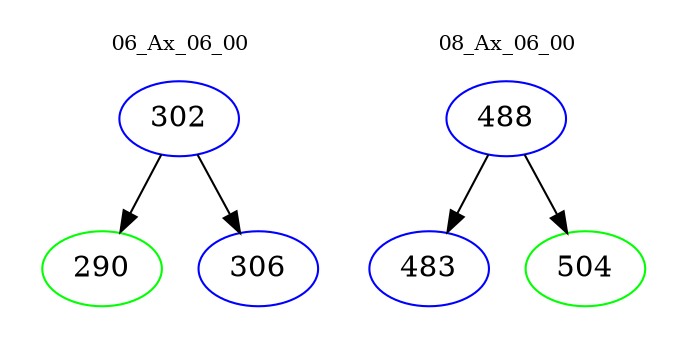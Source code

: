 digraph{
subgraph cluster_0 {
color = white
label = "06_Ax_06_00";
fontsize=10;
T0_302 [label="302", color="blue"]
T0_302 -> T0_290 [color="black"]
T0_290 [label="290", color="green"]
T0_302 -> T0_306 [color="black"]
T0_306 [label="306", color="blue"]
}
subgraph cluster_1 {
color = white
label = "08_Ax_06_00";
fontsize=10;
T1_488 [label="488", color="blue"]
T1_488 -> T1_483 [color="black"]
T1_483 [label="483", color="blue"]
T1_488 -> T1_504 [color="black"]
T1_504 [label="504", color="green"]
}
}
